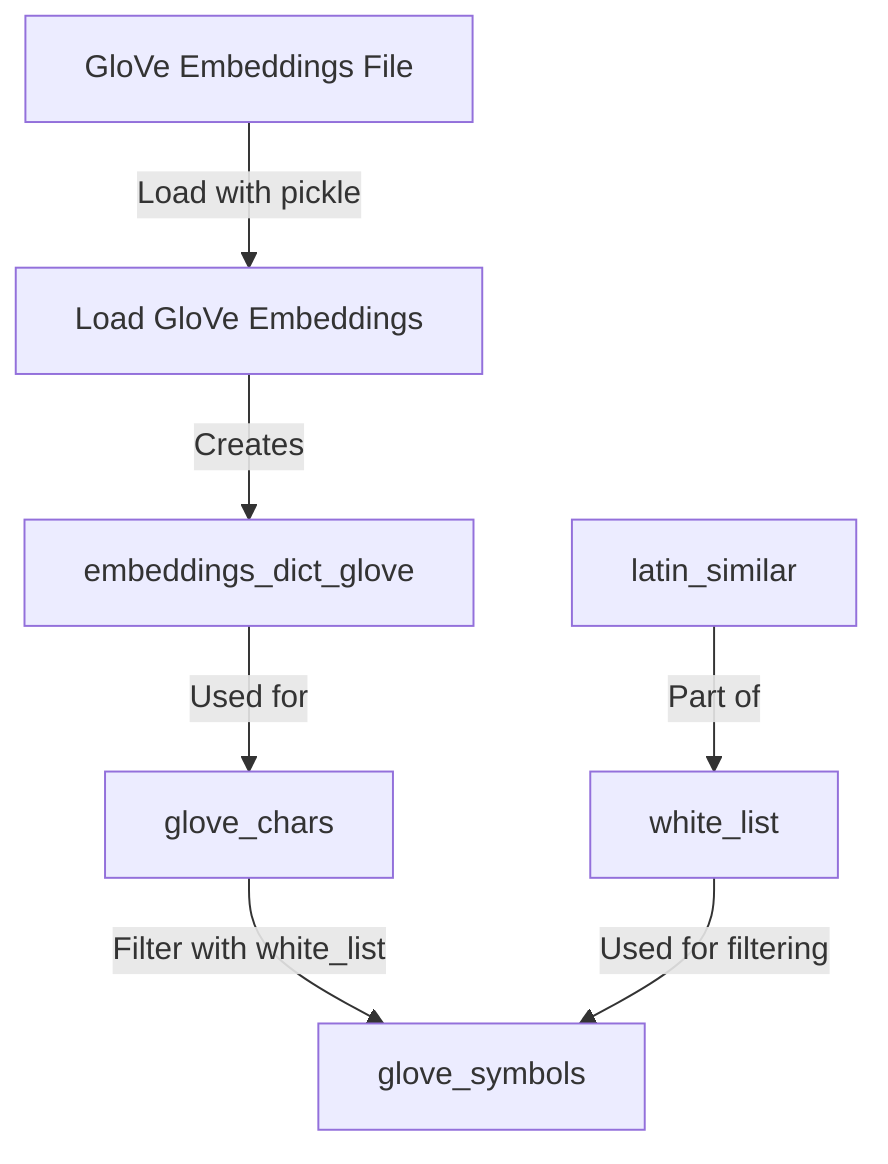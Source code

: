%% Workflow Diagram for Jupyter Notebook
flowchart TD
    %% Node for Data Source
    data_source["GloVe Embeddings File"]
    %% Node for loading data
    load_embeddings["Load GloVe Embeddings"]
    %% Node representing embeddings dictionary
    embeddings_dict_glove["embeddings_dict_glove"]
    %% Node for initialization of Latin Similar characters
    latin_similar["latin_similar"]
    %% Node for initialization of White List
    white_list["white_list"]
    %% Node for creating Glove Characters
    glove_chars["glove_chars"]
    %% Node for creating Glove Symbols
    glove_symbols["glove_symbols"]

    %% Connections and Data Flow
    data_source -->|Load with pickle| load_embeddings
    load_embeddings -->|Creates| embeddings_dict_glove
    embeddings_dict_glove -->|Used for| glove_chars
    glove_chars -->|Filter with white_list| glove_symbols
    white_list -->|Used for filtering| glove_symbols
    latin_similar -->|Part of| white_list